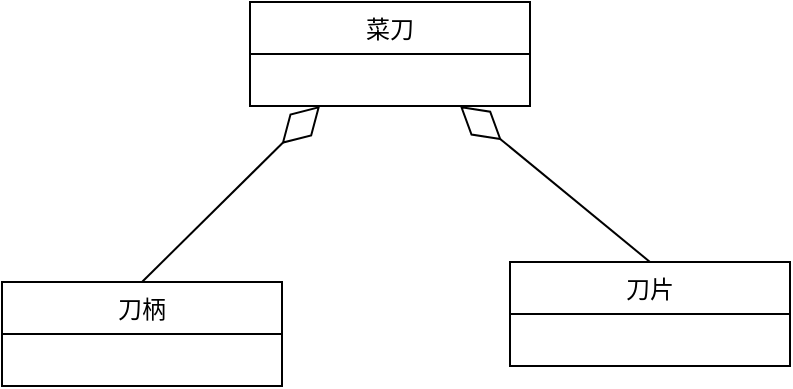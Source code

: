 <mxfile version="19.0.3" type="device" pages="2"><diagram name="聚合" id="b5b7bab2-c9e2-2cf4-8b2a-24fd1a2a6d21"><mxGraphModel dx="906" dy="626" grid="1" gridSize="10" guides="1" tooltips="1" connect="1" arrows="1" fold="1" page="1" pageScale="1" pageWidth="827" pageHeight="1169" background="none" math="0" shadow="0"><root><mxCell id="0"/><mxCell id="1" parent="0"/><mxCell id="q4y1gXXmvUbQww6NUXkA-9" value="刀柄" style="swimlane;fontStyle=0;childLayout=stackLayout;horizontal=1;startSize=26;fillColor=none;horizontalStack=0;resizeParent=1;resizeParentMax=0;resizeLast=0;collapsible=1;marginBottom=0;" parent="1" vertex="1"><mxGeometry x="220" y="340" width="140" height="52" as="geometry"/></mxCell><mxCell id="q4y1gXXmvUbQww6NUXkA-13" value="菜刀" style="swimlane;fontStyle=0;childLayout=stackLayout;horizontal=1;startSize=26;fillColor=none;horizontalStack=0;resizeParent=1;resizeParentMax=0;resizeLast=0;collapsible=1;marginBottom=0;" parent="1" vertex="1"><mxGeometry x="344" y="200" width="140" height="52" as="geometry"/></mxCell><mxCell id="q4y1gXXmvUbQww6NUXkA-14" value="刀片" style="swimlane;fontStyle=0;childLayout=stackLayout;horizontal=1;startSize=26;fillColor=none;horizontalStack=0;resizeParent=1;resizeParentMax=0;resizeLast=0;collapsible=1;marginBottom=0;" parent="1" vertex="1"><mxGeometry x="474" y="330" width="140" height="52" as="geometry"/></mxCell><mxCell id="q4y1gXXmvUbQww6NUXkA-17" value="" style="endArrow=diamondThin;endFill=0;endSize=24;html=1;rounded=0;entryX=0.25;entryY=1;entryDx=0;entryDy=0;exitX=0.5;exitY=0;exitDx=0;exitDy=0;" parent="1" source="q4y1gXXmvUbQww6NUXkA-9" target="q4y1gXXmvUbQww6NUXkA-13" edge="1"><mxGeometry width="160" relative="1" as="geometry"><mxPoint x="444" y="470" as="sourcePoint"/><mxPoint x="604" y="470" as="targetPoint"/></mxGeometry></mxCell><mxCell id="q4y1gXXmvUbQww6NUXkA-18" value="" style="endArrow=diamondThin;endFill=0;endSize=24;html=1;rounded=0;entryX=0.75;entryY=1;entryDx=0;entryDy=0;exitX=0.5;exitY=0;exitDx=0;exitDy=0;" parent="1" source="q4y1gXXmvUbQww6NUXkA-14" target="q4y1gXXmvUbQww6NUXkA-13" edge="1"><mxGeometry width="160" relative="1" as="geometry"><mxPoint x="444" y="470" as="sourcePoint"/><mxPoint x="604" y="470" as="targetPoint"/></mxGeometry></mxCell></root></mxGraphModel></diagram><diagram id="y57ESgfZo5Q0gPeMH4wc" name="組合"><mxGraphModel dx="1422" dy="762" grid="1" gridSize="10" guides="1" tooltips="1" connect="1" arrows="1" fold="1" page="1" pageScale="1" pageWidth="827" pageHeight="1169" math="0" shadow="0"><root><mxCell id="CHDtnuDMMGn6DQg8g9th-0"/><mxCell id="CHDtnuDMMGn6DQg8g9th-1" parent="CHDtnuDMMGn6DQg8g9th-0"/><mxCell id="V-P_kBwzDLkw0kjeNrbO-0" value="筆殼" style="swimlane;fontStyle=0;childLayout=stackLayout;horizontal=1;startSize=26;fillColor=none;horizontalStack=0;resizeParent=1;resizeParentMax=0;resizeLast=0;collapsible=1;marginBottom=0;" vertex="1" parent="CHDtnuDMMGn6DQg8g9th-1"><mxGeometry x="214" y="330" width="140" height="52" as="geometry"/></mxCell><mxCell id="V-P_kBwzDLkw0kjeNrbO-1" value="原子筆" style="swimlane;fontStyle=0;childLayout=stackLayout;horizontal=1;startSize=26;fillColor=none;horizontalStack=0;resizeParent=1;resizeParentMax=0;resizeLast=0;collapsible=1;marginBottom=0;" vertex="1" parent="CHDtnuDMMGn6DQg8g9th-1"><mxGeometry x="344" y="200" width="140" height="52" as="geometry"/></mxCell><mxCell id="V-P_kBwzDLkw0kjeNrbO-2" value="筆芯" style="swimlane;fontStyle=0;childLayout=stackLayout;horizontal=1;startSize=26;fillColor=none;horizontalStack=0;resizeParent=1;resizeParentMax=0;resizeLast=0;collapsible=1;marginBottom=0;" vertex="1" parent="CHDtnuDMMGn6DQg8g9th-1"><mxGeometry x="474" y="330" width="140" height="52" as="geometry"/></mxCell><mxCell id="V-P_kBwzDLkw0kjeNrbO-5" value="墨水" style="swimlane;fontStyle=0;childLayout=stackLayout;horizontal=1;startSize=26;fillColor=none;horizontalStack=0;resizeParent=1;resizeParentMax=0;resizeLast=0;collapsible=1;marginBottom=0;" vertex="1" parent="CHDtnuDMMGn6DQg8g9th-1"><mxGeometry x="474" y="450" width="140" height="52" as="geometry"/></mxCell><mxCell id="V-P_kBwzDLkw0kjeNrbO-6" value="" style="endArrow=diamondThin;endFill=1;endSize=24;html=1;rounded=0;entryX=0.25;entryY=1;entryDx=0;entryDy=0;exitX=0.5;exitY=0;exitDx=0;exitDy=0;" edge="1" parent="CHDtnuDMMGn6DQg8g9th-1" source="V-P_kBwzDLkw0kjeNrbO-0" target="V-P_kBwzDLkw0kjeNrbO-1"><mxGeometry width="160" relative="1" as="geometry"><mxPoint x="330" y="390" as="sourcePoint"/><mxPoint x="490" y="390" as="targetPoint"/></mxGeometry></mxCell><mxCell id="V-P_kBwzDLkw0kjeNrbO-7" value="" style="endArrow=diamondThin;endFill=1;endSize=24;html=1;rounded=0;entryX=0.75;entryY=1;entryDx=0;entryDy=0;exitX=0.5;exitY=0;exitDx=0;exitDy=0;" edge="1" parent="CHDtnuDMMGn6DQg8g9th-1" source="V-P_kBwzDLkw0kjeNrbO-2" target="V-P_kBwzDLkw0kjeNrbO-1"><mxGeometry width="160" relative="1" as="geometry"><mxPoint x="330" y="390" as="sourcePoint"/><mxPoint x="490" y="390" as="targetPoint"/></mxGeometry></mxCell><mxCell id="V-P_kBwzDLkw0kjeNrbO-8" value="" style="endArrow=diamondThin;endFill=1;endSize=24;html=1;rounded=0;entryX=0.5;entryY=1;entryDx=0;entryDy=0;exitX=0.5;exitY=0;exitDx=0;exitDy=0;" edge="1" parent="CHDtnuDMMGn6DQg8g9th-1" source="V-P_kBwzDLkw0kjeNrbO-5" target="V-P_kBwzDLkw0kjeNrbO-2"><mxGeometry width="160" relative="1" as="geometry"><mxPoint x="554" y="340" as="sourcePoint"/><mxPoint x="459" y="262" as="targetPoint"/></mxGeometry></mxCell></root></mxGraphModel></diagram></mxfile>